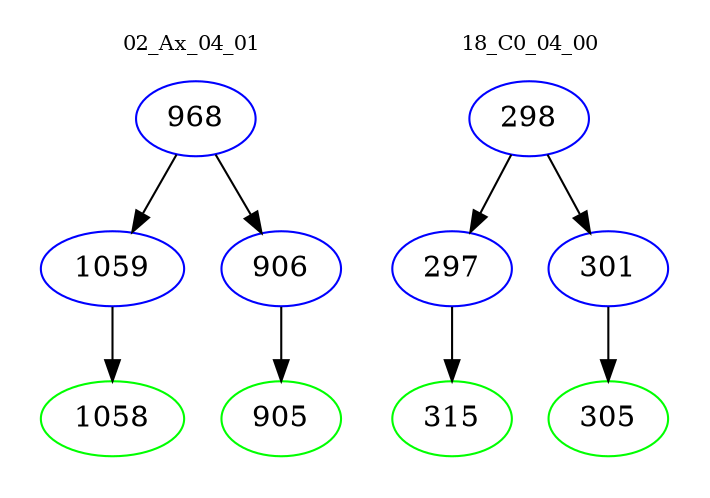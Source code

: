 digraph{
subgraph cluster_0 {
color = white
label = "02_Ax_04_01";
fontsize=10;
T0_968 [label="968", color="blue"]
T0_968 -> T0_1059 [color="black"]
T0_1059 [label="1059", color="blue"]
T0_1059 -> T0_1058 [color="black"]
T0_1058 [label="1058", color="green"]
T0_968 -> T0_906 [color="black"]
T0_906 [label="906", color="blue"]
T0_906 -> T0_905 [color="black"]
T0_905 [label="905", color="green"]
}
subgraph cluster_1 {
color = white
label = "18_C0_04_00";
fontsize=10;
T1_298 [label="298", color="blue"]
T1_298 -> T1_297 [color="black"]
T1_297 [label="297", color="blue"]
T1_297 -> T1_315 [color="black"]
T1_315 [label="315", color="green"]
T1_298 -> T1_301 [color="black"]
T1_301 [label="301", color="blue"]
T1_301 -> T1_305 [color="black"]
T1_305 [label="305", color="green"]
}
}
